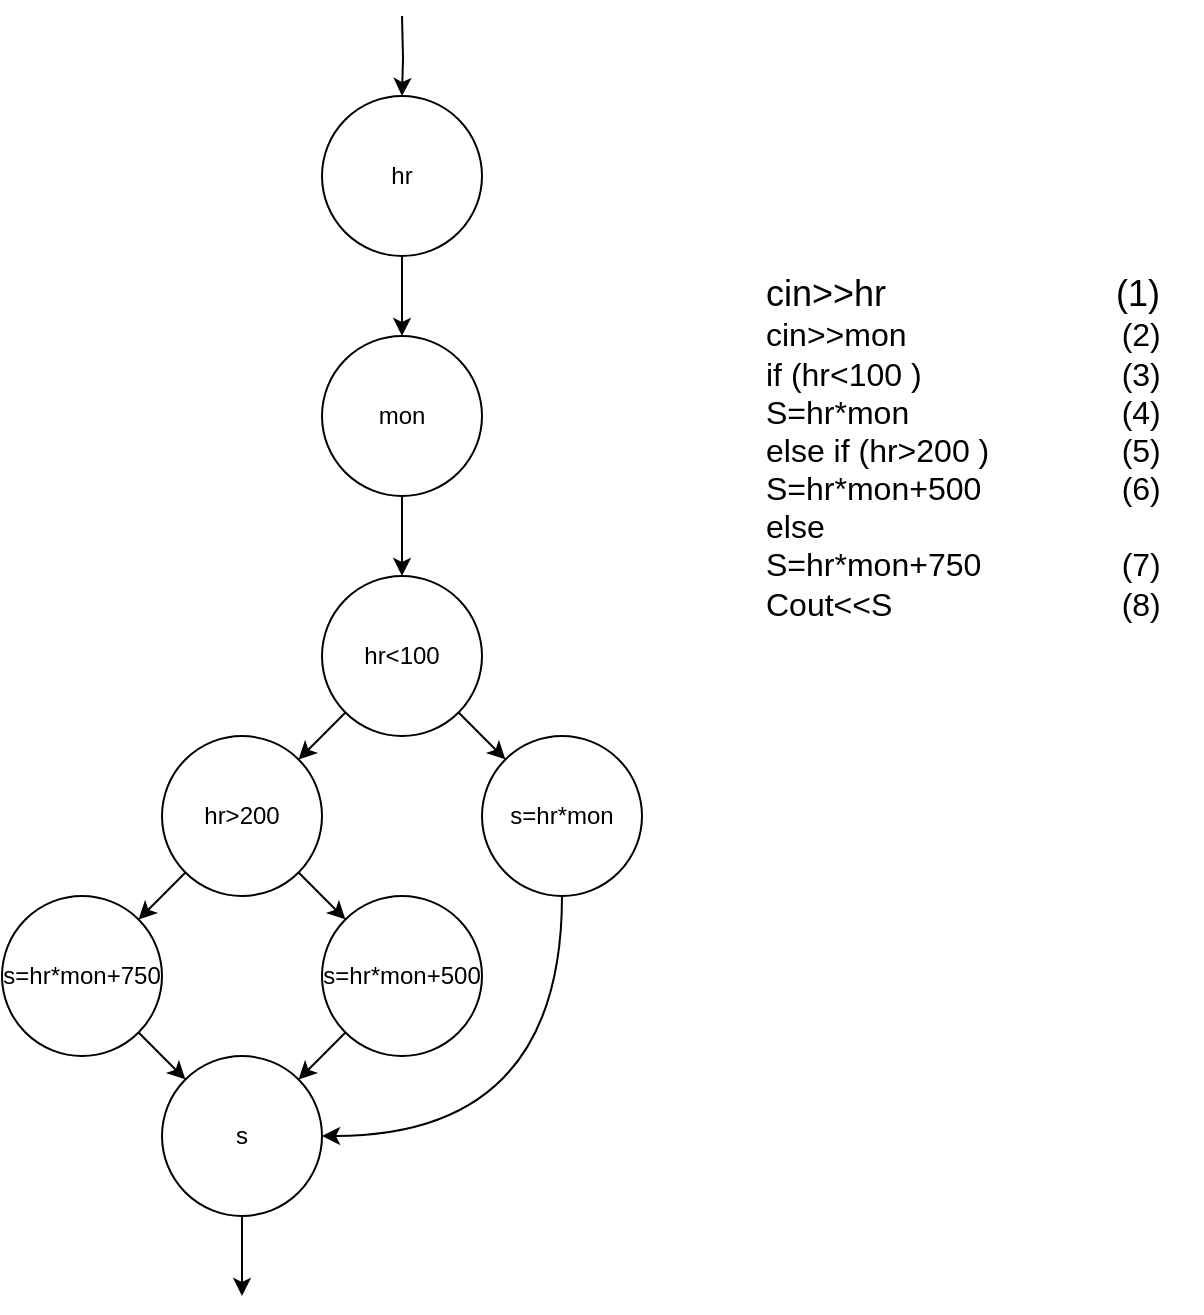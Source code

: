 <mxfile version="24.3.1" type="github">
  <diagram name="GrafoPDF_1A" id="jqIKGWksoTRJcO-xTmaL">
    <mxGraphModel dx="1666" dy="831" grid="1" gridSize="10" guides="1" tooltips="1" connect="1" arrows="1" fold="1" page="1" pageScale="1" pageWidth="827" pageHeight="1169" math="0" shadow="0">
      <root>
        <mxCell id="0" />
        <mxCell id="1" parent="0" />
        <mxCell id="-NYX0XDaKY13qXoPd71R-2" style="edgeStyle=orthogonalEdgeStyle;rounded=0;orthogonalLoop=1;jettySize=auto;html=1;entryX=0.5;entryY=0;entryDx=0;entryDy=0;" parent="1" target="-NYX0XDaKY13qXoPd71R-1" edge="1">
          <mxGeometry relative="1" as="geometry">
            <mxPoint x="372.14" y="70" as="targetPoint" />
            <mxPoint x="314" y="80" as="sourcePoint" />
          </mxGeometry>
        </mxCell>
        <mxCell id="-NYX0XDaKY13qXoPd71R-1" value="hr" style="ellipse;whiteSpace=wrap;html=1;aspect=fixed;" parent="1" vertex="1">
          <mxGeometry x="274" y="120" width="80" height="80" as="geometry" />
        </mxCell>
        <mxCell id="-NYX0XDaKY13qXoPd71R-11" style="rounded=0;orthogonalLoop=1;jettySize=auto;html=1;entryX=0;entryY=0;entryDx=0;entryDy=0;exitX=1;exitY=1;exitDx=0;exitDy=0;" parent="1" source="-NYX0XDaKY13qXoPd71R-12" target="-NYX0XDaKY13qXoPd71R-10" edge="1">
          <mxGeometry relative="1" as="geometry">
            <mxPoint x="339.424" y="500.004" as="sourcePoint" />
          </mxGeometry>
        </mxCell>
        <mxCell id="-NYX0XDaKY13qXoPd71R-20" style="edgeStyle=orthogonalEdgeStyle;rounded=0;orthogonalLoop=1;jettySize=auto;html=1;exitX=0.5;exitY=1;exitDx=0;exitDy=0;entryX=0.5;entryY=0;entryDx=0;entryDy=0;" parent="1" source="-NYX0XDaKY13qXoPd71R-5" target="-NYX0XDaKY13qXoPd71R-12" edge="1">
          <mxGeometry relative="1" as="geometry" />
        </mxCell>
        <mxCell id="-NYX0XDaKY13qXoPd71R-5" value="mon" style="ellipse;whiteSpace=wrap;html=1;aspect=fixed;" parent="1" vertex="1">
          <mxGeometry x="274" y="240" width="80" height="80" as="geometry" />
        </mxCell>
        <mxCell id="-NYX0XDaKY13qXoPd71R-6" style="edgeStyle=orthogonalEdgeStyle;rounded=0;orthogonalLoop=1;jettySize=auto;html=1;entryX=0.5;entryY=0;entryDx=0;entryDy=0;exitX=0.5;exitY=1;exitDx=0;exitDy=0;" parent="1" source="-NYX0XDaKY13qXoPd71R-1" target="-NYX0XDaKY13qXoPd71R-5" edge="1">
          <mxGeometry relative="1" as="geometry">
            <mxPoint x="372.14" y="230" as="targetPoint" />
            <mxPoint x="422.14" y="260" as="sourcePoint" />
          </mxGeometry>
        </mxCell>
        <mxCell id="-NYX0XDaKY13qXoPd71R-7" style="rounded=0;orthogonalLoop=1;jettySize=auto;html=1;entryX=1;entryY=0;entryDx=0;entryDy=0;exitX=0;exitY=1;exitDx=0;exitDy=0;" parent="1" source="-NYX0XDaKY13qXoPd71R-12" target="-NYX0XDaKY13qXoPd71R-8" edge="1">
          <mxGeometry relative="1" as="geometry">
            <mxPoint x="313.5" y="753.44" as="targetPoint" />
            <mxPoint x="283.216" y="500.36" as="sourcePoint" />
          </mxGeometry>
        </mxCell>
        <mxCell id="-NYX0XDaKY13qXoPd71R-8" value="hr&amp;gt;200" style="ellipse;whiteSpace=wrap;html=1;aspect=fixed;" parent="1" vertex="1">
          <mxGeometry x="194" y="440" width="80" height="80" as="geometry" />
        </mxCell>
        <mxCell id="-NYX0XDaKY13qXoPd71R-9" value="&lt;div&gt;&lt;span style=&quot;background-color: initial;&quot;&gt;&lt;font style=&quot;font-size: 18px;&quot;&gt;cin&amp;gt;&amp;gt;hr&lt;span style=&quot;white-space: pre;&quot;&gt;&#x9;&lt;/span&gt;&lt;span style=&quot;white-space: pre;&quot;&gt;&#x9;&lt;/span&gt;&lt;span style=&quot;white-space: pre;&quot;&gt;&#x9;&lt;/span&gt;&amp;nbsp; &amp;nbsp;(1)&lt;/font&gt;&lt;/span&gt;&lt;/div&gt;&lt;div&gt;&lt;span style=&quot;background-color: initial;&quot;&gt;&lt;font size=&quot;3&quot;&gt;cin&amp;gt;&amp;gt;mon&lt;span style=&quot;white-space: pre;&quot;&gt;&#x9;&lt;/span&gt;&lt;span style=&quot;white-space: pre;&quot;&gt;&#x9;&lt;/span&gt;&lt;span style=&quot;white-space: pre;&quot;&gt;&#x9;&lt;/span&gt;(2)&lt;/font&gt;&lt;/span&gt;&lt;/div&gt;&lt;div style=&quot;&quot;&gt;&lt;font size=&quot;3&quot;&gt;if (hr&amp;lt;100 )&lt;span style=&quot;white-space: pre;&quot;&gt;&#x9;&lt;/span&gt;&lt;span style=&quot;white-space: pre;&quot;&gt;&#x9;&lt;/span&gt;&lt;span style=&quot;white-space: pre;&quot;&gt;&#x9;&lt;/span&gt;(3)&lt;/font&gt;&lt;/div&gt;&lt;div&gt;&lt;font size=&quot;3&quot;&gt;S=hr*mon&lt;span style=&quot;white-space: pre;&quot;&gt;&#x9;&lt;/span&gt;&lt;span style=&quot;white-space: pre;&quot;&gt;&#x9;&lt;/span&gt;&lt;span style=&quot;white-space: pre;&quot;&gt;&#x9;&lt;/span&gt;(4)&lt;/font&gt;&lt;/div&gt;&lt;div&gt;&lt;font size=&quot;3&quot;&gt;else if (hr&amp;gt;200 )&lt;span style=&quot;white-space: pre;&quot;&gt;&#x9;&lt;/span&gt;&lt;span style=&quot;white-space: pre;&quot;&gt;&#x9;&lt;/span&gt;(5)&lt;/font&gt;&lt;/div&gt;&lt;div&gt;&lt;font size=&quot;3&quot;&gt;S=hr*mon+500&lt;span style=&quot;white-space: pre;&quot;&gt;&#x9;&lt;/span&gt;&lt;span style=&quot;white-space: pre;&quot;&gt;&#x9;&lt;/span&gt;(6)&lt;/font&gt;&lt;/div&gt;&lt;div&gt;&lt;font size=&quot;3&quot;&gt;else&amp;nbsp;&lt;/font&gt;&lt;/div&gt;&lt;div&gt;&lt;font size=&quot;3&quot;&gt;S=hr*mon+750&lt;span style=&quot;white-space: pre;&quot;&gt;&#x9;&lt;/span&gt;&lt;span style=&quot;white-space: pre;&quot;&gt;&#x9;&lt;/span&gt;(7)&lt;/font&gt;&lt;/div&gt;&lt;div&gt;&lt;font size=&quot;3&quot;&gt;Cout&amp;lt;&amp;lt;S&lt;span style=&quot;white-space: pre;&quot;&gt;&#x9;&lt;/span&gt;&lt;span style=&quot;white-space: pre;&quot;&gt;&#x9;&lt;/span&gt;&lt;span style=&quot;white-space: pre;&quot;&gt;&#x9;&lt;/span&gt;&lt;span style=&quot;white-space: pre;&quot;&gt;&#x9;&lt;/span&gt;(8)&lt;br&gt;&lt;/font&gt;&lt;/div&gt;&lt;div&gt;&lt;br&gt;&lt;/div&gt;" style="text;html=1;align=left;verticalAlign=middle;resizable=0;points=[];autosize=1;strokeColor=none;fillColor=none;" parent="1" vertex="1">
          <mxGeometry x="494" y="203" width="220" height="200" as="geometry" />
        </mxCell>
        <mxCell id="-NYX0XDaKY13qXoPd71R-24" style="edgeStyle=orthogonalEdgeStyle;rounded=0;orthogonalLoop=1;jettySize=auto;html=1;exitX=0.5;exitY=1;exitDx=0;exitDy=0;entryX=1;entryY=0.5;entryDx=0;entryDy=0;elbow=vertical;curved=1;" parent="1" source="-NYX0XDaKY13qXoPd71R-10" target="-NYX0XDaKY13qXoPd71R-21" edge="1">
          <mxGeometry relative="1" as="geometry" />
        </mxCell>
        <mxCell id="-NYX0XDaKY13qXoPd71R-10" value="s=hr*mon" style="ellipse;whiteSpace=wrap;html=1;aspect=fixed;" parent="1" vertex="1">
          <mxGeometry x="354" y="440" width="80" height="80" as="geometry" />
        </mxCell>
        <mxCell id="-NYX0XDaKY13qXoPd71R-12" value="hr&amp;lt;100" style="ellipse;whiteSpace=wrap;html=1;aspect=fixed;" parent="1" vertex="1">
          <mxGeometry x="274" y="360" width="80" height="80" as="geometry" />
        </mxCell>
        <mxCell id="-NYX0XDaKY13qXoPd71R-14" style="rounded=0;orthogonalLoop=1;jettySize=auto;html=1;entryX=1;entryY=0;entryDx=0;entryDy=0;exitX=0;exitY=1;exitDx=0;exitDy=0;" parent="1" source="-NYX0XDaKY13qXoPd71R-8" target="-NYX0XDaKY13qXoPd71R-15" edge="1">
          <mxGeometry relative="1" as="geometry">
            <mxPoint x="193.5" y="873.44" as="targetPoint" />
            <mxPoint x="174" y="811.72" as="sourcePoint" />
          </mxGeometry>
        </mxCell>
        <mxCell id="-NYX0XDaKY13qXoPd71R-23" style="rounded=0;orthogonalLoop=1;jettySize=auto;html=1;exitX=1;exitY=1;exitDx=0;exitDy=0;entryX=0;entryY=0;entryDx=0;entryDy=0;" parent="1" source="-NYX0XDaKY13qXoPd71R-15" target="-NYX0XDaKY13qXoPd71R-21" edge="1">
          <mxGeometry relative="1" as="geometry" />
        </mxCell>
        <mxCell id="-NYX0XDaKY13qXoPd71R-15" value="s=hr*mon+750" style="ellipse;whiteSpace=wrap;html=1;aspect=fixed;" parent="1" vertex="1">
          <mxGeometry x="114" y="520" width="80" height="80" as="geometry" />
        </mxCell>
        <mxCell id="-NYX0XDaKY13qXoPd71R-16" style="rounded=0;orthogonalLoop=1;jettySize=auto;html=1;entryX=0;entryY=0;entryDx=0;entryDy=0;exitX=1;exitY=1;exitDx=0;exitDy=0;" parent="1" source="-NYX0XDaKY13qXoPd71R-8" target="-NYX0XDaKY13qXoPd71R-17" edge="1">
          <mxGeometry relative="1" as="geometry">
            <mxPoint x="274" y="771.72" as="sourcePoint" />
          </mxGeometry>
        </mxCell>
        <mxCell id="-NYX0XDaKY13qXoPd71R-22" style="rounded=0;orthogonalLoop=1;jettySize=auto;html=1;exitX=0;exitY=1;exitDx=0;exitDy=0;entryX=1;entryY=0;entryDx=0;entryDy=0;" parent="1" source="-NYX0XDaKY13qXoPd71R-17" target="-NYX0XDaKY13qXoPd71R-21" edge="1">
          <mxGeometry relative="1" as="geometry" />
        </mxCell>
        <mxCell id="-NYX0XDaKY13qXoPd71R-17" value="s=hr*mon+500" style="ellipse;whiteSpace=wrap;html=1;aspect=fixed;" parent="1" vertex="1">
          <mxGeometry x="274" y="520" width="80" height="80" as="geometry" />
        </mxCell>
        <mxCell id="-NYX0XDaKY13qXoPd71R-25" style="edgeStyle=orthogonalEdgeStyle;rounded=0;orthogonalLoop=1;jettySize=auto;html=1;exitX=0.5;exitY=1;exitDx=0;exitDy=0;" parent="1" source="-NYX0XDaKY13qXoPd71R-21" edge="1">
          <mxGeometry relative="1" as="geometry">
            <mxPoint x="234" y="720" as="targetPoint" />
          </mxGeometry>
        </mxCell>
        <mxCell id="-NYX0XDaKY13qXoPd71R-21" value="s" style="ellipse;whiteSpace=wrap;html=1;aspect=fixed;" parent="1" vertex="1">
          <mxGeometry x="194" y="600" width="80" height="80" as="geometry" />
        </mxCell>
      </root>
    </mxGraphModel>
  </diagram>
</mxfile>
